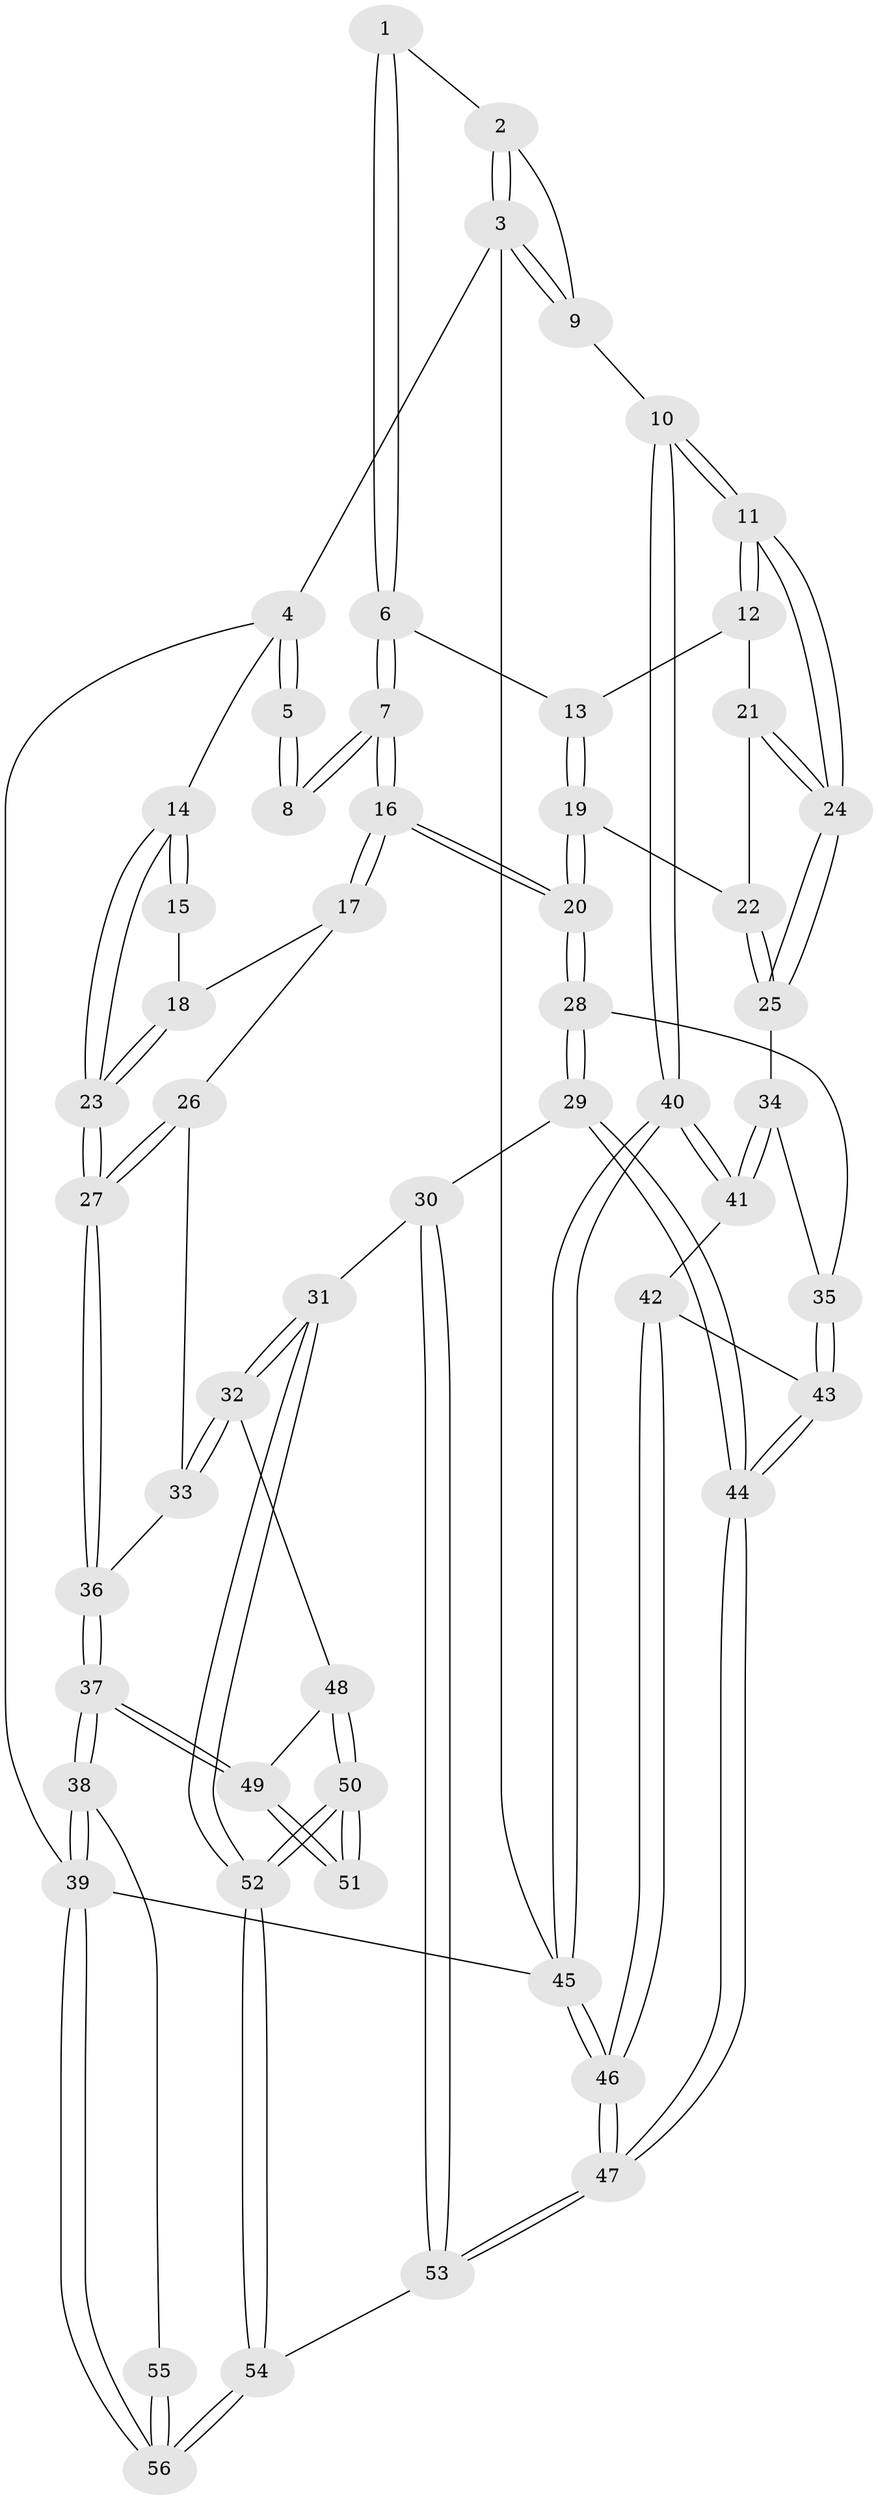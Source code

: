 // coarse degree distribution, {3: 0.21875, 4: 0.375, 5: 0.28125, 2: 0.0625, 6: 0.0625}
// Generated by graph-tools (version 1.1) at 2025/24/03/03/25 07:24:40]
// undirected, 56 vertices, 137 edges
graph export_dot {
graph [start="1"]
  node [color=gray90,style=filled];
  1 [pos="+0.7418753134219758+0"];
  2 [pos="+0.7666162576173742+0"];
  3 [pos="+1+0"];
  4 [pos="+0+0"];
  5 [pos="+0.5784810594461498+0"];
  6 [pos="+0.7566347409108402+0.15969667395998316"];
  7 [pos="+0.4704701504535379+0.38690798671916543"];
  8 [pos="+0.41558999822599046+0.14634324323222855"];
  9 [pos="+1+0.49393195554840463"];
  10 [pos="+1+0.5002568595118225"];
  11 [pos="+1+0.4922066883662026"];
  12 [pos="+0.7924437620019701+0.2348989042086365"];
  13 [pos="+0.7672371553257132+0.19271862864354738"];
  14 [pos="+0+0"];
  15 [pos="+0.31189954691771304+0.15693578865567043"];
  16 [pos="+0.4682441141041363+0.4297363844928145"];
  17 [pos="+0.311952199061933+0.4251908793792909"];
  18 [pos="+0.23020721932544425+0.3119826093996146"];
  19 [pos="+0.6082513228602523+0.437206444623981"];
  20 [pos="+0.49983278527992137+0.47505914588323517"];
  21 [pos="+0.743898720648948+0.3901539589421283"];
  22 [pos="+0.704311222780751+0.4369961296572531"];
  23 [pos="+0+0.3096888318720473"];
  24 [pos="+1+0.4931268267666867"];
  25 [pos="+0.7990889969768573+0.5132515438643016"];
  26 [pos="+0.2709362345734496+0.4526100463570665"];
  27 [pos="+0+0.4160838920710568"];
  28 [pos="+0.5095224361161673+0.5795558391569338"];
  29 [pos="+0.4737360470787437+0.6681655152214611"];
  30 [pos="+0.3445803285384293+0.7402386871292244"];
  31 [pos="+0.2998171941767405+0.7243611069049198"];
  32 [pos="+0.2826531949055944+0.7166047696361464"];
  33 [pos="+0.2057755570837718+0.6320520562756387"];
  34 [pos="+0.7106652814248308+0.5975339113104583"];
  35 [pos="+0.6792896704332824+0.6050028250480911"];
  36 [pos="+0+0.5185364953531518"];
  37 [pos="+0+0.6443645315361121"];
  38 [pos="+0+0.8224283098478615"];
  39 [pos="+0+1"];
  40 [pos="+1+0.6161251829307423"];
  41 [pos="+0.8528132178976736+0.7005311691144728"];
  42 [pos="+0.8064060824377438+0.7410857271087574"];
  43 [pos="+0.736646385388926+0.7530406707059929"];
  44 [pos="+0.6255214270526896+0.8368642124505025"];
  45 [pos="+1+1"];
  46 [pos="+0.8801454864605276+1"];
  47 [pos="+0.6878701938580454+1"];
  48 [pos="+0.1214551213421312+0.7924434024408515"];
  49 [pos="+0+0.7408446821150745"];
  50 [pos="+0.12244851395802504+0.9114397086576239"];
  51 [pos="+0.06796207930471053+0.8911931988620719"];
  52 [pos="+0.12484911837850557+0.9150498256904692"];
  53 [pos="+0.325993519924265+1"];
  54 [pos="+0.252869138854851+1"];
  55 [pos="+0.020341277429000885+0.9052941932308844"];
  56 [pos="+0.07417535424171583+1"];
  1 -- 2;
  1 -- 6;
  1 -- 6;
  2 -- 3;
  2 -- 3;
  2 -- 9;
  3 -- 4;
  3 -- 9;
  3 -- 9;
  3 -- 45;
  4 -- 5;
  4 -- 5;
  4 -- 14;
  4 -- 39;
  5 -- 8;
  5 -- 8;
  6 -- 7;
  6 -- 7;
  6 -- 13;
  7 -- 8;
  7 -- 8;
  7 -- 16;
  7 -- 16;
  9 -- 10;
  10 -- 11;
  10 -- 11;
  10 -- 40;
  10 -- 40;
  11 -- 12;
  11 -- 12;
  11 -- 24;
  11 -- 24;
  12 -- 13;
  12 -- 21;
  13 -- 19;
  13 -- 19;
  14 -- 15;
  14 -- 15;
  14 -- 23;
  14 -- 23;
  15 -- 18;
  16 -- 17;
  16 -- 17;
  16 -- 20;
  16 -- 20;
  17 -- 18;
  17 -- 26;
  18 -- 23;
  18 -- 23;
  19 -- 20;
  19 -- 20;
  19 -- 22;
  20 -- 28;
  20 -- 28;
  21 -- 22;
  21 -- 24;
  21 -- 24;
  22 -- 25;
  22 -- 25;
  23 -- 27;
  23 -- 27;
  24 -- 25;
  24 -- 25;
  25 -- 34;
  26 -- 27;
  26 -- 27;
  26 -- 33;
  27 -- 36;
  27 -- 36;
  28 -- 29;
  28 -- 29;
  28 -- 35;
  29 -- 30;
  29 -- 44;
  29 -- 44;
  30 -- 31;
  30 -- 53;
  30 -- 53;
  31 -- 32;
  31 -- 32;
  31 -- 52;
  31 -- 52;
  32 -- 33;
  32 -- 33;
  32 -- 48;
  33 -- 36;
  34 -- 35;
  34 -- 41;
  34 -- 41;
  35 -- 43;
  35 -- 43;
  36 -- 37;
  36 -- 37;
  37 -- 38;
  37 -- 38;
  37 -- 49;
  37 -- 49;
  38 -- 39;
  38 -- 39;
  38 -- 55;
  39 -- 56;
  39 -- 56;
  39 -- 45;
  40 -- 41;
  40 -- 41;
  40 -- 45;
  40 -- 45;
  41 -- 42;
  42 -- 43;
  42 -- 46;
  42 -- 46;
  43 -- 44;
  43 -- 44;
  44 -- 47;
  44 -- 47;
  45 -- 46;
  45 -- 46;
  46 -- 47;
  46 -- 47;
  47 -- 53;
  47 -- 53;
  48 -- 49;
  48 -- 50;
  48 -- 50;
  49 -- 51;
  49 -- 51;
  50 -- 51;
  50 -- 51;
  50 -- 52;
  50 -- 52;
  52 -- 54;
  52 -- 54;
  53 -- 54;
  54 -- 56;
  54 -- 56;
  55 -- 56;
  55 -- 56;
}
